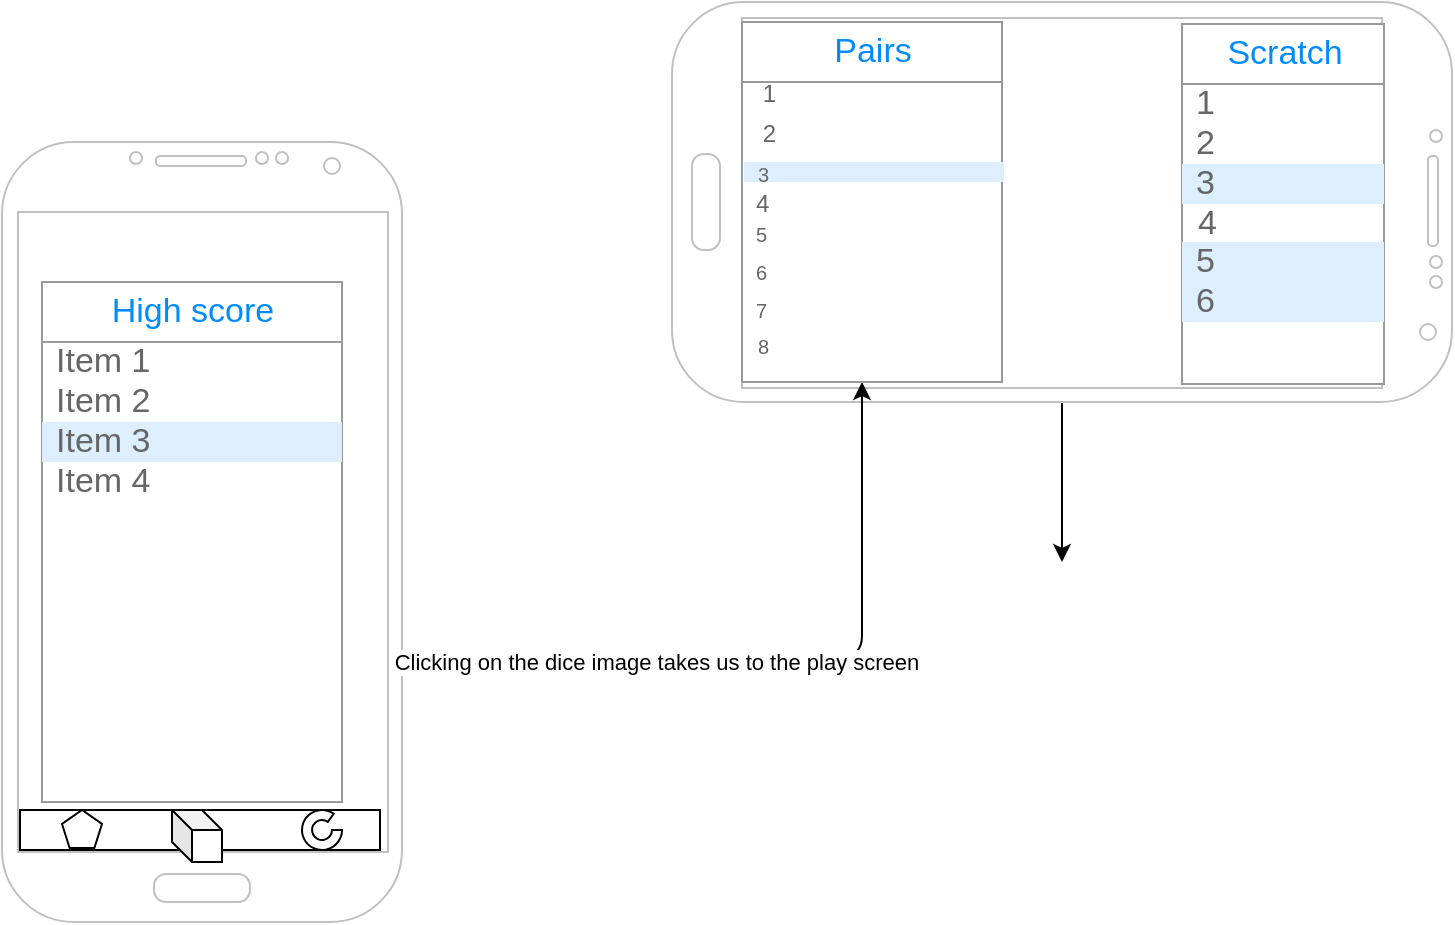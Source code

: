 <mxfile type="device" version="13.1.3"><diagram id="C-bkIdatKWgFz_V4_oUZ" name="Page-1"><mxGraphModel grid="1" dx="441" dy="539" gridSize="10" guides="1" tooltips="1" connect="1" arrows="1" fold="1" page="1" pageScale="1" pageWidth="850" pageHeight="1100" math="0" shadow="0"><root><mxCell id="0"/><mxCell id="1" parent="0"/><mxCell id="FeVgKi5Mf8KTKMdBQ1nq-5" value="" parent="1" vertex="1" style="verticalLabelPosition=bottom;verticalAlign=top;html=1;shadow=0;dashed=0;strokeWidth=1;shape=mxgraph.android.phone2;strokeColor=#c0c0c0;"><mxGeometry as="geometry" y="90" x="90" width="200" height="390"/></mxCell><mxCell id="FeVgKi5Mf8KTKMdBQ1nq-6" value="" parent="1" vertex="1" style="rounded=0;whiteSpace=wrap;html=1;"><mxGeometry as="geometry" y="424" x="99" width="180" height="20"/></mxCell><mxCell id="FeVgKi5Mf8KTKMdBQ1nq-7" value="" parent="1" vertex="1" style="shape=cube;whiteSpace=wrap;html=1;boundedLbl=1;backgroundOutline=1;darkOpacity=0.05;darkOpacity2=0.1;size=10;"><mxGeometry as="geometry" y="424" x="175" width="25" height="26"/></mxCell><mxCell id="FeVgKi5Mf8KTKMdBQ1nq-11" value="" parent="1" vertex="1" style="verticalLabelPosition=bottom;verticalAlign=top;html=1;shape=mxgraph.basic.partConcEllipse;startAngle=0.25;endAngle=0.1;arcWidth=0.5;"><mxGeometry as="geometry" y="424" x="240" width="20" height="20"/></mxCell><mxCell id="FeVgKi5Mf8KTKMdBQ1nq-12" value="" parent="1" vertex="1" style="whiteSpace=wrap;html=1;shape=mxgraph.basic.pentagon"><mxGeometry as="geometry" y="424" x="120" width="20" height="19"/></mxCell><mxCell id="FeVgKi5Mf8KTKMdBQ1nq-13" value="" parent="1" vertex="1" style="strokeWidth=1;shadow=0;dashed=0;align=center;html=1;shape=mxgraph.mockup.forms.rrect;rSize=0;strokeColor=#999999;fillColor=#ffffff;"><mxGeometry as="geometry" y="160" x="110" width="150" height="260"/></mxCell><mxCell id="FeVgKi5Mf8KTKMdBQ1nq-14" value="High score" parent="FeVgKi5Mf8KTKMdBQ1nq-13" vertex="1" style="strokeWidth=1;shadow=0;dashed=0;align=center;html=1;shape=mxgraph.mockup.forms.rrect;rSize=0;strokeColor=#999999;fontColor=#008cff;fontSize=17;fillColor=#ffffff;resizeWidth=1;"><mxGeometry as="geometry" width="150" height="30" relative="1"/></mxCell><mxCell id="FeVgKi5Mf8KTKMdBQ1nq-15" value="Item 1" parent="FeVgKi5Mf8KTKMdBQ1nq-13" vertex="1" style="strokeWidth=1;shadow=0;dashed=0;align=center;html=1;shape=mxgraph.mockup.forms.anchor;fontSize=17;fontColor=#666666;align=left;spacingLeft=5;resizeWidth=1;"><mxGeometry as="geometry" width="150" height="20" relative="1"><mxPoint as="offset" y="30"/></mxGeometry></mxCell><mxCell id="FeVgKi5Mf8KTKMdBQ1nq-16" value="Item 2" parent="FeVgKi5Mf8KTKMdBQ1nq-13" vertex="1" style="strokeWidth=1;shadow=0;dashed=0;align=center;html=1;shape=mxgraph.mockup.forms.anchor;fontSize=17;fontColor=#666666;align=left;spacingLeft=5;resizeWidth=1;"><mxGeometry as="geometry" width="150" height="20" relative="1"><mxPoint as="offset" y="50"/></mxGeometry></mxCell><mxCell id="FeVgKi5Mf8KTKMdBQ1nq-17" value="Item 3" parent="FeVgKi5Mf8KTKMdBQ1nq-13" vertex="1" style="strokeWidth=1;shadow=0;dashed=0;align=center;html=1;shape=mxgraph.mockup.forms.rrect;rSize=0;fontSize=17;fontColor=#666666;align=left;spacingLeft=5;fillColor=#ddeeff;strokeColor=none;resizeWidth=1;"><mxGeometry as="geometry" width="150" height="20" relative="1"><mxPoint as="offset" y="70"/></mxGeometry></mxCell><mxCell id="FeVgKi5Mf8KTKMdBQ1nq-18" value="Item 4" parent="FeVgKi5Mf8KTKMdBQ1nq-13" vertex="1" style="strokeWidth=1;shadow=0;dashed=0;align=center;html=1;shape=mxgraph.mockup.forms.anchor;fontSize=17;fontColor=#666666;align=left;spacingLeft=5;resizeWidth=1;"><mxGeometry as="geometry" width="150" height="20" relative="1"><mxPoint as="offset" y="90"/></mxGeometry></mxCell><mxCell id="FeVgKi5Mf8KTKMdBQ1nq-87" value="" parent="1" style="edgeStyle=orthogonalEdgeStyle;rounded=0;orthogonalLoop=1;jettySize=auto;html=1;" source="FeVgKi5Mf8KTKMdBQ1nq-19" edge="1"><mxGeometry as="geometry" relative="1"><mxPoint as="targetPoint" y="300" x="620"/></mxGeometry></mxCell><mxCell id="FeVgKi5Mf8KTKMdBQ1nq-19" value="" parent="1" vertex="1" style="verticalLabelPosition=bottom;verticalAlign=top;html=1;shadow=0;dashed=0;strokeWidth=1;shape=mxgraph.android.phone2;strokeColor=#c0c0c0;direction=south;"><mxGeometry as="geometry" y="20" x="425" width="390" height="200"/></mxCell><mxCell id="FeVgKi5Mf8KTKMdBQ1nq-21" value="" parent="1" style="edgeStyle=segmentEdgeStyle;endArrow=classic;html=1;exitX=1.012;exitY=0.659;exitDx=0;exitDy=0;exitPerimeter=0;" source="FeVgKi5Mf8KTKMdBQ1nq-5" edge="1"><mxGeometry as="geometry" width="50" height="50" relative="1"><mxPoint as="sourcePoint" y="260" x="470"/><mxPoint as="targetPoint" y="210" x="520"/></mxGeometry></mxCell><mxCell id="FeVgKi5Mf8KTKMdBQ1nq-22" value="Clicking on the dice image takes us to the play screen" parent="FeVgKi5Mf8KTKMdBQ1nq-21" vertex="1" style="edgeLabel;html=1;align=center;verticalAlign=middle;resizable=0;points=[];" connectable="0"><mxGeometry as="geometry" y="-3" x="-0.32" relative="1"><mxPoint as="offset"/></mxGeometry></mxCell><mxCell id="FeVgKi5Mf8KTKMdBQ1nq-75" value="" parent="1" style="edgeStyle=orthogonalEdgeStyle;rounded=0;orthogonalLoop=1;jettySize=auto;html=1;" source="FeVgKi5Mf8KTKMdBQ1nq-66" edge="1"><mxGeometry as="geometry" relative="1"><mxPoint as="targetPoint" y="50" x="525"/></mxGeometry></mxCell><mxCell id="FeVgKi5Mf8KTKMdBQ1nq-23" value="" parent="1" vertex="1" style="strokeWidth=1;shadow=0;dashed=0;align=center;html=1;shape=mxgraph.mockup.forms.rrect;rSize=0;strokeColor=#999999;fillColor=#ffffff;"><mxGeometry as="geometry" y="30" x="460" width="130" height="180"/></mxCell><mxCell id="FeVgKi5Mf8KTKMdBQ1nq-24" value="Pairs" parent="FeVgKi5Mf8KTKMdBQ1nq-23" vertex="1" style="strokeWidth=1;shadow=0;dashed=0;align=center;html=1;shape=mxgraph.mockup.forms.rrect;rSize=0;strokeColor=#999999;fontColor=#008cff;fontSize=17;fillColor=#ffffff;resizeWidth=1;"><mxGeometry as="geometry" width="130" height="30" relative="1"/></mxCell><mxCell id="FeVgKi5Mf8KTKMdBQ1nq-25" value="&lt;font style=&quot;font-size: 12px&quot;&gt;&amp;nbsp;1&lt;/font&gt;" parent="FeVgKi5Mf8KTKMdBQ1nq-23" vertex="1" style="strokeWidth=1;shadow=0;dashed=0;align=center;html=1;shape=mxgraph.mockup.forms.anchor;fontSize=17;fontColor=#666666;align=left;spacingLeft=5;resizeWidth=1;"><mxGeometry as="geometry" width="130" height="10" relative="1"><mxPoint as="offset" y="30"/></mxGeometry></mxCell><mxCell id="FeVgKi5Mf8KTKMdBQ1nq-26" value="&lt;font style=&quot;font-size: 12px&quot;&gt;&amp;nbsp;2&lt;/font&gt;" parent="FeVgKi5Mf8KTKMdBQ1nq-23" vertex="1" style="strokeWidth=1;shadow=0;dashed=0;align=center;html=1;shape=mxgraph.mockup.forms.anchor;fontSize=17;fontColor=#666666;align=left;spacingLeft=5;resizeWidth=1;"><mxGeometry as="geometry" width="130" height="10" relative="1"><mxPoint as="offset" y="50"/></mxGeometry></mxCell><mxCell id="FeVgKi5Mf8KTKMdBQ1nq-27" value="&lt;font size=&quot;1&quot;&gt;3&lt;/font&gt;" parent="FeVgKi5Mf8KTKMdBQ1nq-23" vertex="1" style="strokeWidth=1;shadow=0;dashed=0;align=center;html=1;shape=mxgraph.mockup.forms.rrect;rSize=0;fontSize=17;fontColor=#666666;align=left;spacingLeft=5;fillColor=#ddeeff;strokeColor=none;resizeWidth=1;"><mxGeometry as="geometry" width="130" height="10" relative="1"><mxPoint as="offset" y="70" x="1"/></mxGeometry></mxCell><mxCell id="FeVgKi5Mf8KTKMdBQ1nq-28" value="&lt;font style=&quot;font-size: 12px&quot;&gt;4&lt;/font&gt;" parent="FeVgKi5Mf8KTKMdBQ1nq-23" vertex="1" style="strokeWidth=1;shadow=0;dashed=0;align=center;html=1;shape=mxgraph.mockup.forms.anchor;fontSize=17;fontColor=#666666;align=left;spacingLeft=5;resizeWidth=1;"><mxGeometry as="geometry" width="130" height="20" relative="1"><mxPoint as="offset" y="80"/></mxGeometry></mxCell><mxCell id="FeVgKi5Mf8KTKMdBQ1nq-65" value="&lt;font size=&quot;1&quot;&gt;5&lt;/font&gt;" parent="FeVgKi5Mf8KTKMdBQ1nq-23" vertex="1" style="strokeWidth=1;shadow=0;dashed=0;align=center;html=1;shape=mxgraph.mockup.forms.anchor;fontSize=17;fontColor=#666666;align=left;spacingLeft=5;resizeWidth=1;"><mxGeometry as="geometry" width="130" height="30" relative="1"><mxPoint as="offset" y="90"/></mxGeometry></mxCell><mxCell id="FeVgKi5Mf8KTKMdBQ1nq-66" value="&lt;font size=&quot;1&quot;&gt;6&lt;/font&gt;" parent="FeVgKi5Mf8KTKMdBQ1nq-23" vertex="1" style="strokeWidth=1;shadow=0;dashed=0;align=center;html=1;shape=mxgraph.mockup.forms.anchor;fontSize=17;fontColor=#666666;align=left;spacingLeft=5;resizeWidth=1;"><mxGeometry as="geometry" width="130" height="30" relative="1"><mxPoint as="offset" y="109"/></mxGeometry></mxCell><mxCell id="FeVgKi5Mf8KTKMdBQ1nq-76" value="&lt;font size=&quot;1&quot;&gt;7&lt;/font&gt;" parent="FeVgKi5Mf8KTKMdBQ1nq-23" vertex="1" style="strokeWidth=1;shadow=0;dashed=0;align=center;html=1;shape=mxgraph.mockup.forms.anchor;fontSize=17;fontColor=#666666;align=left;spacingLeft=5;resizeWidth=1;"><mxGeometry as="geometry" width="130" height="20" relative="1"><mxPoint as="offset" y="133"/></mxGeometry></mxCell><mxCell id="FeVgKi5Mf8KTKMdBQ1nq-88" value="&lt;font size=&quot;1&quot;&gt;8&lt;/font&gt;" parent="FeVgKi5Mf8KTKMdBQ1nq-23" vertex="1" style="strokeWidth=1;shadow=0;dashed=0;align=center;html=1;shape=mxgraph.mockup.forms.anchor;fontSize=17;fontColor=#666666;align=left;spacingLeft=5;resizeWidth=1;"><mxGeometry as="geometry" width="130" height="20" relative="1"><mxPoint as="offset" y="151" x="1"/></mxGeometry></mxCell><mxCell id="FeVgKi5Mf8KTKMdBQ1nq-29" value="" parent="1" vertex="1" style="strokeWidth=1;shadow=0;dashed=0;align=center;html=1;shape=mxgraph.mockup.forms.rrect;rSize=0;strokeColor=#999999;fillColor=#ffffff;"><mxGeometry as="geometry" y="31" x="680" width="101" height="180"/></mxCell><mxCell id="FeVgKi5Mf8KTKMdBQ1nq-30" value="Scratch" parent="FeVgKi5Mf8KTKMdBQ1nq-29" vertex="1" style="strokeWidth=1;shadow=0;dashed=0;align=center;html=1;shape=mxgraph.mockup.forms.rrect;rSize=0;strokeColor=#999999;fontColor=#008cff;fontSize=17;fillColor=#ffffff;resizeWidth=1;"><mxGeometry as="geometry" width="101" height="30" relative="1"/></mxCell><mxCell id="FeVgKi5Mf8KTKMdBQ1nq-31" value="1" parent="FeVgKi5Mf8KTKMdBQ1nq-29" vertex="1" style="strokeWidth=1;shadow=0;dashed=0;align=center;html=1;shape=mxgraph.mockup.forms.anchor;fontSize=17;fontColor=#666666;align=left;spacingLeft=5;resizeWidth=1;"><mxGeometry as="geometry" width="101" height="20" relative="1"><mxPoint as="offset" y="30"/></mxGeometry></mxCell><mxCell id="FeVgKi5Mf8KTKMdBQ1nq-32" value="2" parent="FeVgKi5Mf8KTKMdBQ1nq-29" vertex="1" style="strokeWidth=1;shadow=0;dashed=0;align=center;html=1;shape=mxgraph.mockup.forms.anchor;fontSize=17;fontColor=#666666;align=left;spacingLeft=5;resizeWidth=1;"><mxGeometry as="geometry" width="101" height="20" relative="1"><mxPoint as="offset" y="50"/></mxGeometry></mxCell><mxCell id="FeVgKi5Mf8KTKMdBQ1nq-33" value="3" parent="FeVgKi5Mf8KTKMdBQ1nq-29" vertex="1" style="strokeWidth=1;shadow=0;dashed=0;align=center;html=1;shape=mxgraph.mockup.forms.rrect;rSize=0;fontSize=17;fontColor=#666666;align=left;spacingLeft=5;fillColor=#ddeeff;strokeColor=none;resizeWidth=1;"><mxGeometry as="geometry" width="101" height="20" relative="1"><mxPoint as="offset" y="70"/></mxGeometry></mxCell><mxCell id="FeVgKi5Mf8KTKMdBQ1nq-34" value="4" parent="FeVgKi5Mf8KTKMdBQ1nq-29" vertex="1" style="strokeWidth=1;shadow=0;dashed=0;align=center;html=1;shape=mxgraph.mockup.forms.anchor;fontSize=17;fontColor=#666666;align=left;spacingLeft=5;resizeWidth=1;"><mxGeometry as="geometry" width="101" height="20" relative="1"><mxPoint as="offset" y="90" x="1"/></mxGeometry></mxCell><mxCell id="FeVgKi5Mf8KTKMdBQ1nq-121" value="5" parent="FeVgKi5Mf8KTKMdBQ1nq-29" vertex="1" style="strokeWidth=1;shadow=0;dashed=0;align=center;html=1;shape=mxgraph.mockup.forms.rrect;rSize=0;fontSize=17;fontColor=#666666;align=left;spacingLeft=5;fillColor=#ddeeff;strokeColor=none;resizeWidth=1;"><mxGeometry as="geometry" width="101" height="20" relative="1"><mxPoint as="offset" y="109"/></mxGeometry></mxCell><mxCell id="FeVgKi5Mf8KTKMdBQ1nq-122" value="6" parent="FeVgKi5Mf8KTKMdBQ1nq-29" vertex="1" style="strokeWidth=1;shadow=0;dashed=0;align=center;html=1;shape=mxgraph.mockup.forms.rrect;rSize=0;fontSize=17;fontColor=#666666;align=left;spacingLeft=5;fillColor=#ddeeff;strokeColor=none;resizeWidth=1;"><mxGeometry as="geometry" width="101" height="20" relative="1"><mxPoint as="offset" y="129"/></mxGeometry></mxCell></root></mxGraphModel></diagram></mxfile>